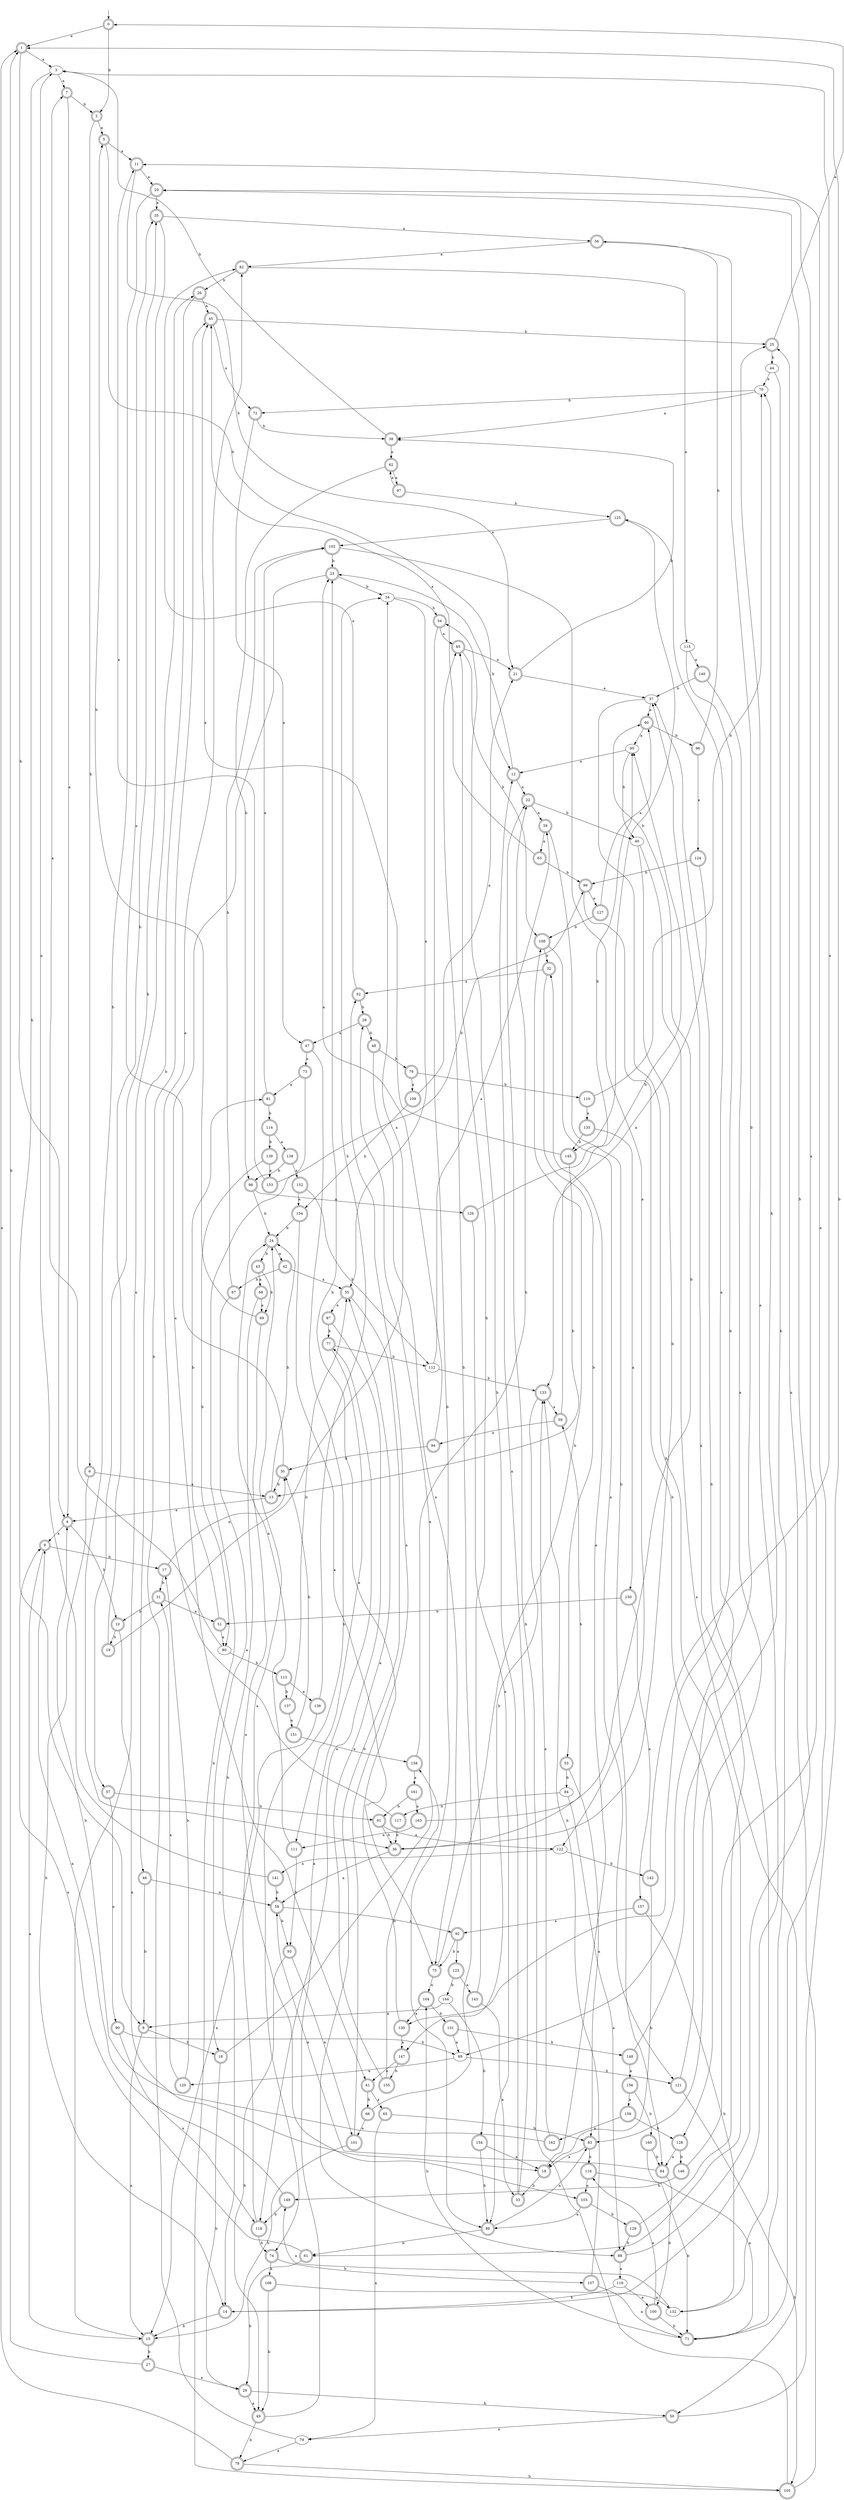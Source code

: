digraph RandomDFA {
  __start0 [label="", shape=none];
  __start0 -> 0 [label=""];
  0 [shape=circle] [shape=doublecircle]
  0 -> 1 [label="a"]
  0 -> 2 [label="b"]
  1 [shape=doublecircle]
  1 -> 3 [label="a"]
  1 -> 4 [label="b"]
  2 [shape=doublecircle]
  2 -> 5 [label="a"]
  2 -> 6 [label="b"]
  3
  3 -> 7 [label="a"]
  3 -> 8 [label="b"]
  4 [shape=doublecircle]
  4 -> 9 [label="a"]
  4 -> 10 [label="b"]
  5 [shape=doublecircle]
  5 -> 11 [label="a"]
  5 -> 12 [label="b"]
  6 [shape=doublecircle]
  6 -> 13 [label="a"]
  6 -> 14 [label="b"]
  7 [shape=doublecircle]
  7 -> 4 [label="a"]
  7 -> 2 [label="b"]
  8 [shape=doublecircle]
  8 -> 15 [label="a"]
  8 -> 16 [label="b"]
  9 [shape=doublecircle]
  9 -> 15 [label="a"]
  9 -> 17 [label="b"]
  10 [shape=doublecircle]
  10 -> 18 [label="a"]
  10 -> 19 [label="b"]
  11 [shape=doublecircle]
  11 -> 20 [label="a"]
  11 -> 21 [label="b"]
  12 [shape=doublecircle]
  12 -> 22 [label="a"]
  12 -> 23 [label="b"]
  13 [shape=doublecircle]
  13 -> 4 [label="a"]
  13 -> 24 [label="b"]
  14 [shape=doublecircle]
  14 -> 25 [label="a"]
  14 -> 15 [label="b"]
  15 [shape=doublecircle]
  15 -> 26 [label="a"]
  15 -> 27 [label="b"]
  16 [shape=doublecircle]
  16 -> 28 [label="a"]
  16 -> 29 [label="b"]
  17 [shape=doublecircle]
  17 -> 30 [label="a"]
  17 -> 31 [label="b"]
  18 [shape=doublecircle]
  18 -> 32 [label="a"]
  18 -> 33 [label="b"]
  19 [shape=doublecircle]
  19 -> 34 [label="a"]
  19 -> 35 [label="b"]
  20 [shape=doublecircle]
  20 -> 35 [label="a"]
  20 -> 36 [label="b"]
  21 [shape=doublecircle]
  21 -> 37 [label="a"]
  21 -> 38 [label="b"]
  22 [shape=doublecircle]
  22 -> 39 [label="a"]
  22 -> 40 [label="b"]
  23 [shape=doublecircle]
  23 -> 41 [label="a"]
  23 -> 34 [label="b"]
  24 [shape=doublecircle]
  24 -> 42 [label="a"]
  24 -> 43 [label="b"]
  25 [shape=doublecircle]
  25 -> 0 [label="a"]
  25 -> 44 [label="b"]
  26 [shape=doublecircle]
  26 -> 45 [label="a"]
  26 -> 46 [label="b"]
  27 [shape=doublecircle]
  27 -> 29 [label="a"]
  27 -> 1 [label="b"]
  28 [shape=doublecircle]
  28 -> 47 [label="a"]
  28 -> 48 [label="b"]
  29 [shape=doublecircle]
  29 -> 49 [label="a"]
  29 -> 50 [label="b"]
  30 [shape=doublecircle]
  30 -> 35 [label="a"]
  30 -> 13 [label="b"]
  31 [shape=doublecircle]
  31 -> 51 [label="a"]
  31 -> 10 [label="b"]
  32 [shape=doublecircle]
  32 -> 52 [label="a"]
  32 -> 53 [label="b"]
  33 [shape=doublecircle]
  33 -> 12 [label="a"]
  33 -> 54 [label="b"]
  34
  34 -> 55 [label="a"]
  34 -> 54 [label="b"]
  35 [shape=doublecircle]
  35 -> 56 [label="a"]
  35 -> 57 [label="b"]
  36 [shape=doublecircle]
  36 -> 58 [label="a"]
  36 -> 59 [label="b"]
  37
  37 -> 60 [label="a"]
  37 -> 61 [label="b"]
  38 [shape=doublecircle]
  38 -> 62 [label="a"]
  38 -> 3 [label="b"]
  39 [shape=doublecircle]
  39 -> 63 [label="a"]
  39 -> 64 [label="b"]
  40
  40 -> 50 [label="a"]
  40 -> 36 [label="b"]
  41 [shape=doublecircle]
  41 -> 65 [label="a"]
  41 -> 66 [label="b"]
  42 [shape=doublecircle]
  42 -> 55 [label="a"]
  42 -> 67 [label="b"]
  43 [shape=doublecircle]
  43 -> 68 [label="a"]
  43 -> 69 [label="b"]
  44
  44 -> 70 [label="a"]
  44 -> 71 [label="b"]
  45 [shape=doublecircle]
  45 -> 72 [label="a"]
  45 -> 25 [label="b"]
  46 [shape=doublecircle]
  46 -> 58 [label="a"]
  46 -> 8 [label="b"]
  47 [shape=doublecircle]
  47 -> 73 [label="a"]
  47 -> 74 [label="b"]
  48 [shape=doublecircle]
  48 -> 75 [label="a"]
  48 -> 76 [label="b"]
  49 [shape=doublecircle]
  49 -> 77 [label="a"]
  49 -> 78 [label="b"]
  50 [shape=doublecircle]
  50 -> 79 [label="a"]
  50 -> 1 [label="b"]
  51 [shape=doublecircle]
  51 -> 80 [label="a"]
  51 -> 81 [label="b"]
  52 [shape=doublecircle]
  52 -> 82 [label="a"]
  52 -> 28 [label="b"]
  53 [shape=doublecircle]
  53 -> 83 [label="a"]
  53 -> 84 [label="b"]
  54 [shape=doublecircle]
  54 -> 85 [label="a"]
  54 -> 86 [label="b"]
  55 [shape=doublecircle]
  55 -> 87 [label="a"]
  55 -> 88 [label="b"]
  56 [shape=doublecircle]
  56 -> 82 [label="a"]
  56 -> 89 [label="b"]
  57 [shape=doublecircle]
  57 -> 90 [label="a"]
  57 -> 91 [label="b"]
  58 [shape=doublecircle]
  58 -> 92 [label="a"]
  58 -> 93 [label="b"]
  59 [shape=doublecircle]
  59 -> 94 [label="a"]
  59 -> 95 [label="b"]
  60 [shape=doublecircle]
  60 -> 95 [label="a"]
  60 -> 96 [label="b"]
  61 [shape=doublecircle]
  61 -> 9 [label="a"]
  61 -> 29 [label="b"]
  62 [shape=doublecircle]
  62 -> 97 [label="a"]
  62 -> 98 [label="b"]
  63 [shape=doublecircle]
  63 -> 45 [label="a"]
  63 -> 99 [label="b"]
  64 [shape=doublecircle]
  64 -> 58 [label="a"]
  64 -> 100 [label="b"]
  65 [shape=doublecircle]
  65 -> 79 [label="a"]
  65 -> 83 [label="b"]
  66 [shape=doublecircle]
  66 -> 101 [label="a"]
  66 -> 85 [label="b"]
  67 [shape=doublecircle]
  67 -> 16 [label="a"]
  67 -> 102 [label="b"]
  68 [shape=doublecircle]
  68 -> 69 [label="a"]
  68 -> 14 [label="b"]
  69 [shape=doublecircle]
  69 -> 103 [label="a"]
  69 -> 5 [label="b"]
  70
  70 -> 38 [label="a"]
  70 -> 72 [label="b"]
  71 [shape=doublecircle]
  71 -> 11 [label="a"]
  71 -> 104 [label="b"]
  72 [shape=doublecircle]
  72 -> 47 [label="a"]
  72 -> 38 [label="b"]
  73 [shape=doublecircle]
  73 -> 81 [label="a"]
  73 -> 105 [label="b"]
  74 [shape=doublecircle]
  74 -> 106 [label="a"]
  74 -> 107 [label="b"]
  75 [shape=doublecircle]
  75 -> 104 [label="a"]
  75 -> 108 [label="b"]
  76 [shape=doublecircle]
  76 -> 109 [label="a"]
  76 -> 110 [label="b"]
  77 [shape=doublecircle]
  77 -> 111 [label="a"]
  77 -> 112 [label="b"]
  78 [shape=doublecircle]
  78 -> 1 [label="a"]
  78 -> 105 [label="b"]
  79
  79 -> 78 [label="a"]
  79 -> 45 [label="b"]
  80
  80 -> 7 [label="a"]
  80 -> 113 [label="b"]
  81 [shape=doublecircle]
  81 -> 102 [label="a"]
  81 -> 114 [label="b"]
  82 [shape=doublecircle]
  82 -> 115 [label="a"]
  82 -> 26 [label="b"]
  83 [shape=doublecircle]
  83 -> 18 [label="a"]
  83 -> 116 [label="b"]
  84
  84 -> 88 [label="a"]
  84 -> 117 [label="b"]
  85 [shape=doublecircle]
  85 -> 21 [label="a"]
  85 -> 108 [label="b"]
  86 [shape=doublecircle]
  86 -> 83 [label="a"]
  86 -> 61 [label="b"]
  87 [shape=doublecircle]
  87 -> 118 [label="a"]
  87 -> 77 [label="b"]
  88 [shape=doublecircle]
  88 -> 119 [label="a"]
  88 -> 20 [label="b"]
  89
  89 -> 120 [label="a"]
  89 -> 121 [label="b"]
  90 [shape=doublecircle]
  90 -> 118 [label="a"]
  90 -> 89 [label="b"]
  91 [shape=doublecircle]
  91 -> 122 [label="a"]
  91 -> 36 [label="b"]
  92 [shape=doublecircle]
  92 -> 123 [label="a"]
  92 -> 75 [label="b"]
  93 [shape=doublecircle]
  93 -> 101 [label="a"]
  93 -> 49 [label="b"]
  94 [shape=doublecircle]
  94 -> 23 [label="a"]
  94 -> 30 [label="b"]
  95
  95 -> 12 [label="a"]
  95 -> 40 [label="b"]
  96 [shape=doublecircle]
  96 -> 124 [label="a"]
  96 -> 56 [label="b"]
  97 [shape=doublecircle]
  97 -> 62 [label="a"]
  97 -> 125 [label="b"]
  98 [shape=doublecircle]
  98 -> 126 [label="a"]
  98 -> 24 [label="b"]
  99 [shape=doublecircle]
  99 -> 127 [label="a"]
  99 -> 128 [label="b"]
  100 [shape=doublecircle]
  100 -> 116 [label="a"]
  100 -> 71 [label="b"]
  101 [shape=doublecircle]
  101 -> 52 [label="a"]
  101 -> 15 [label="b"]
  102 [shape=doublecircle]
  102 -> 122 [label="a"]
  102 -> 23 [label="b"]
  103 [shape=doublecircle]
  103 -> 86 [label="a"]
  103 -> 129 [label="b"]
  104 [shape=doublecircle]
  104 -> 130 [label="a"]
  104 -> 131 [label="b"]
  105 [shape=doublecircle]
  105 -> 25 [label="a"]
  105 -> 22 [label="b"]
  106 [shape=doublecircle]
  106 -> 132 [label="a"]
  106 -> 49 [label="b"]
  107 [shape=doublecircle]
  107 -> 71 [label="a"]
  107 -> 133 [label="b"]
  108 [shape=doublecircle]
  108 -> 121 [label="a"]
  108 -> 32 [label="b"]
  109 [shape=doublecircle]
  109 -> 21 [label="a"]
  109 -> 134 [label="b"]
  110 [shape=doublecircle]
  110 -> 135 [label="a"]
  110 -> 70 [label="b"]
  111 [shape=doublecircle]
  111 -> 24 [label="a"]
  111 -> 93 [label="b"]
  112
  112 -> 39 [label="a"]
  112 -> 133 [label="b"]
  113 [shape=doublecircle]
  113 -> 136 [label="a"]
  113 -> 137 [label="b"]
  114 [shape=doublecircle]
  114 -> 138 [label="a"]
  114 -> 139 [label="b"]
  115
  115 -> 140 [label="a"]
  115 -> 130 [label="b"]
  116 [shape=doublecircle]
  116 -> 103 [label="a"]
  116 -> 71 [label="b"]
  117 [shape=doublecircle]
  117 -> 82 [label="a"]
  117 -> 36 [label="b"]
  118 [shape=doublecircle]
  118 -> 24 [label="a"]
  118 -> 74 [label="b"]
  119
  119 -> 100 [label="a"]
  119 -> 14 [label="b"]
  120 [shape=doublecircle]
  120 -> 31 [label="a"]
  120 -> 17 [label="b"]
  121 [shape=doublecircle]
  121 -> 125 [label="a"]
  121 -> 105 [label="b"]
  122
  122 -> 141 [label="a"]
  122 -> 142 [label="b"]
  123 [shape=doublecircle]
  123 -> 143 [label="a"]
  123 -> 144 [label="b"]
  124 [shape=doublecircle]
  124 -> 133 [label="a"]
  124 -> 99 [label="b"]
  125 [shape=doublecircle]
  125 -> 102 [label="a"]
  125 -> 145 [label="b"]
  126 [shape=doublecircle]
  126 -> 86 [label="a"]
  126 -> 95 [label="b"]
  127 [shape=doublecircle]
  127 -> 60 [label="a"]
  127 -> 108 [label="b"]
  128 [shape=doublecircle]
  128 -> 64 [label="a"]
  128 -> 146 [label="b"]
  129 [shape=doublecircle]
  129 -> 37 [label="a"]
  129 -> 88 [label="b"]
  130 [shape=doublecircle]
  130 -> 147 [label="a"]
  130 -> 23 [label="b"]
  131 [shape=doublecircle]
  131 -> 89 [label="a"]
  131 -> 148 [label="b"]
  132
  132 -> 149 [label="a"]
  132 -> 37 [label="b"]
  133 [shape=doublecircle]
  133 -> 59 [label="a"]
  133 -> 147 [label="b"]
  134 [shape=doublecircle]
  134 -> 75 [label="a"]
  134 -> 24 [label="b"]
  135 [shape=doublecircle]
  135 -> 150 [label="a"]
  135 -> 145 [label="b"]
  136 [shape=doublecircle]
  136 -> 15 [label="a"]
  136 -> 34 [label="b"]
  137 [shape=doublecircle]
  137 -> 151 [label="a"]
  137 -> 55 [label="b"]
  138 [shape=doublecircle]
  138 -> 152 [label="a"]
  138 -> 98 [label="b"]
  139 [shape=doublecircle]
  139 -> 153 [label="a"]
  139 -> 80 [label="b"]
  140 [shape=doublecircle]
  140 -> 83 [label="a"]
  140 -> 37 [label="b"]
  141 [shape=doublecircle]
  141 -> 3 [label="a"]
  141 -> 58 [label="b"]
  142 [shape=doublecircle]
  142 -> 3 [label="a"]
  142 -> 18 [label="b"]
  143 [shape=doublecircle]
  143 -> 33 [label="a"]
  143 -> 85 [label="b"]
  144
  144 -> 8 [label="a"]
  144 -> 154 [label="b"]
  145 [shape=doublecircle]
  145 -> 45 [label="a"]
  145 -> 13 [label="b"]
  146 [shape=doublecircle]
  146 -> 20 [label="a"]
  146 -> 149 [label="b"]
  147 [shape=doublecircle]
  147 -> 41 [label="a"]
  147 -> 155 [label="b"]
  148 [shape=doublecircle]
  148 -> 156 [label="a"]
  148 -> 70 [label="b"]
  149 [shape=doublecircle]
  149 -> 9 [label="a"]
  149 -> 118 [label="b"]
  150 [shape=doublecircle]
  150 -> 157 [label="a"]
  150 -> 51 [label="b"]
  151 [shape=doublecircle]
  151 -> 158 [label="a"]
  151 -> 30 [label="b"]
  152 [shape=doublecircle]
  152 -> 134 [label="a"]
  152 -> 112 [label="b"]
  153 [shape=doublecircle]
  153 -> 11 [label="a"]
  153 -> 99 [label="b"]
  154 [shape=doublecircle]
  154 -> 18 [label="a"]
  154 -> 86 [label="b"]
  155 [shape=doublecircle]
  155 -> 55 [label="a"]
  155 -> 158 [label="b"]
  156 [shape=doublecircle]
  156 -> 159 [label="a"]
  156 -> 160 [label="b"]
  157 [shape=doublecircle]
  157 -> 92 [label="a"]
  157 -> 132 [label="b"]
  158 [shape=doublecircle]
  158 -> 161 [label="a"]
  158 -> 22 [label="b"]
  159 [shape=doublecircle]
  159 -> 162 [label="a"]
  159 -> 128 [label="b"]
  160 [shape=doublecircle]
  160 -> 71 [label="a"]
  160 -> 64 [label="b"]
  161 [shape=doublecircle]
  161 -> 163 [label="a"]
  161 -> 91 [label="b"]
  162 [shape=doublecircle]
  162 -> 133 [label="a"]
  162 -> 4 [label="b"]
  163 [shape=doublecircle]
  163 -> 111 [label="a"]
  163 -> 60 [label="b"]
}
